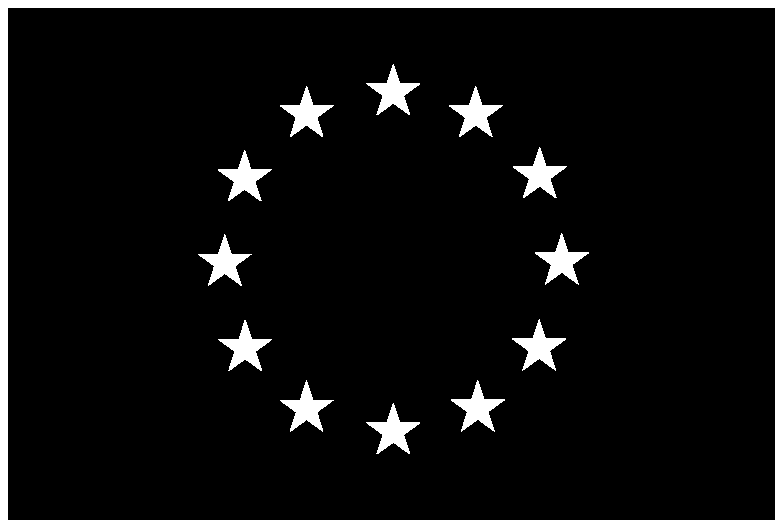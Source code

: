% Converted from PostScript(TM) to MetaPost by pstoedit
% MetaPost backend contributed by Scott Pakin <scott+ps2ed_AT_pakin.org>
% pstoedit is Copyright (C) 1993 - 2011 Wolfgang Glunz <wglunz35_AT_pstoedit.net>

% Generate structured PostScript
prologues := 1;

% Display a given string with its *baseline* at a given location
% and with a given rotation angle
vardef showtext(expr origin)(expr angle)(expr string) =
  draw string infont defaultfont scaled defaultscale
    rotated angle shifted origin;
enddef;

beginfig(1);
linecap := butt;
linejoin := mitered;
fill (180.695007,526.296997)--(455.539001,526.296997)--(455.539001,709.526978)
	--(180.695007,709.526978)--cycle;
pickup pencircle scaled 1.000000bp;
draw (180.695007,526.296997)--(455.539001,526.296997)--(455.539001,709.526978)
	--(180.695007,709.526978)--cycle;
drawoptions (withcolor (1.000000,1.000000,1.000000));
pickup pencircle scaled 0.000000bp;
fill (375.035004,648.492004)--(380.945007,652.784973)--(373.640991,652.784973)
	--(371.386993,659.729980)--(369.128998,652.784973)--(361.828003,652.784973)
	--(367.734009,648.495972)--(365.480011,641.551025)--(371.386993,645.843994)
	--(377.292999,641.551025)--(375.035004,648.495972)--cycle;
fill (352.042999,670.515991)--(357.949005,674.809021)--(350.648010,674.809021)
	--(348.390991,681.750000)--(346.136993,674.809021)--(338.832001,674.809021)
	--(344.738007,670.515991)--(342.484009,663.570007)--(348.390991,667.862976)
	--(354.296997,663.570007)--(352.039001,670.515991)--cycle;
fill (322.378998,678.390991)--(328.285004,682.684021)--(320.984009,682.684021)
	--(318.726990,689.629028)--(316.468994,682.684021)--(309.167999,682.684021)
	--(315.074005,678.390991)--(312.820007,671.445007)--(318.726990,675.737976)
	--(324.632996,671.445007)--(322.375000,678.390991)--cycle;
fill (291.140991,670.515991)--(297.046997,674.809021)--(289.746002,674.809021)
	--(287.488007,681.754028)--(285.230011,674.809021)--(277.929993,674.809021)
	--(283.835999,670.515991)--(281.582001,663.570007)--(287.488007,667.862976)
	--(293.394989,663.570007)--(291.140991,670.515991)--cycle;
fill (268.824005,647.414001)--(274.734009,651.706970)--(267.433990,651.706970)
	--(265.175995,658.648010)--(262.917999,651.706970)--(255.617004,651.706970)
	--(261.523010,647.414001)--(259.265991,640.468994)--(265.175995,644.762024)
	--(271.082001,640.468994)--(268.824005,647.414001)--cycle;
fill (261.699005,617.065979)--(267.605011,621.354980)--(260.304993,621.354980)
	--(258.050995,628.301025)--(255.792999,621.354980)--(248.492004,621.354980)
	--(254.397995,617.062012)--(252.141006,610.120972)--(258.050995,614.409973)
	--(263.953003,610.120972)--(261.699005,617.062012)--cycle;
fill (269.046997,586.312012)--(274.953003,590.604980)--(267.652008,590.604980)
	--(265.398010,597.551025)--(263.140991,590.604980)--(255.839996,590.604980)
	--(261.746002,586.315979)--(259.488007,579.370972)--(265.398010,583.659973)
	--(271.304993,579.370972)--(269.046997,586.315979)--cycle;
fill (291.140991,564.460999)--(297.046997,568.754028)--(289.746002,568.754028)
	--(287.488007,575.695007)--(285.230011,568.754028)--(277.929993,568.754028)
	--(283.835999,564.460999)--(281.582001,557.515991)--(287.488007,561.809021)
	--(293.394989,557.515991)--(291.140991,564.460999)--cycle;
fill (322.378998,556.323975)--(328.285004,560.617004)--(320.984009,560.617004)
	--(318.726990,567.559021)--(316.472992,560.617004)--(309.167999,560.617004)
	--(315.074005,556.323975)--(312.820007,549.379028)--(318.726990,553.671997)
	--(324.632996,549.382996)--(322.378998,556.323975)--cycle;
fill (352.769989,564.573975)--(358.675995,568.862976)--(351.375000,568.862976)
	--(349.117004,575.809021)--(346.863007,568.862976)--(339.562012,568.862976)
	--(345.468994,564.573975)--(343.210999,557.629028)--(349.121002,561.921997)
	--(355.027008,557.629028)--(352.769989,564.573975)--cycle;
fill (374.878998,586.512024)--(380.785004,590.804993)--(373.484009,590.804993)
	--(371.226990,597.745972)--(368.972992,590.804993)--(361.671997,590.804993)
	--(367.578003,586.512024)--(365.320007,579.565979)--(371.226990,583.859009)
	--(377.132996,579.570007)--(374.878998,586.512024)--cycle;
fill (383.019989,617.487976)--(388.925995,621.781006)--(381.625000,621.781006)
	--(379.367004,628.726990)--(377.109009,621.781006)--(369.808990,621.781006)
	--(375.714996,617.487976)--(373.460999,610.543030)--(379.367004,614.835999)
	--(385.273010,610.546997)--(383.019989,617.487976)--cycle;
endfig;
end
